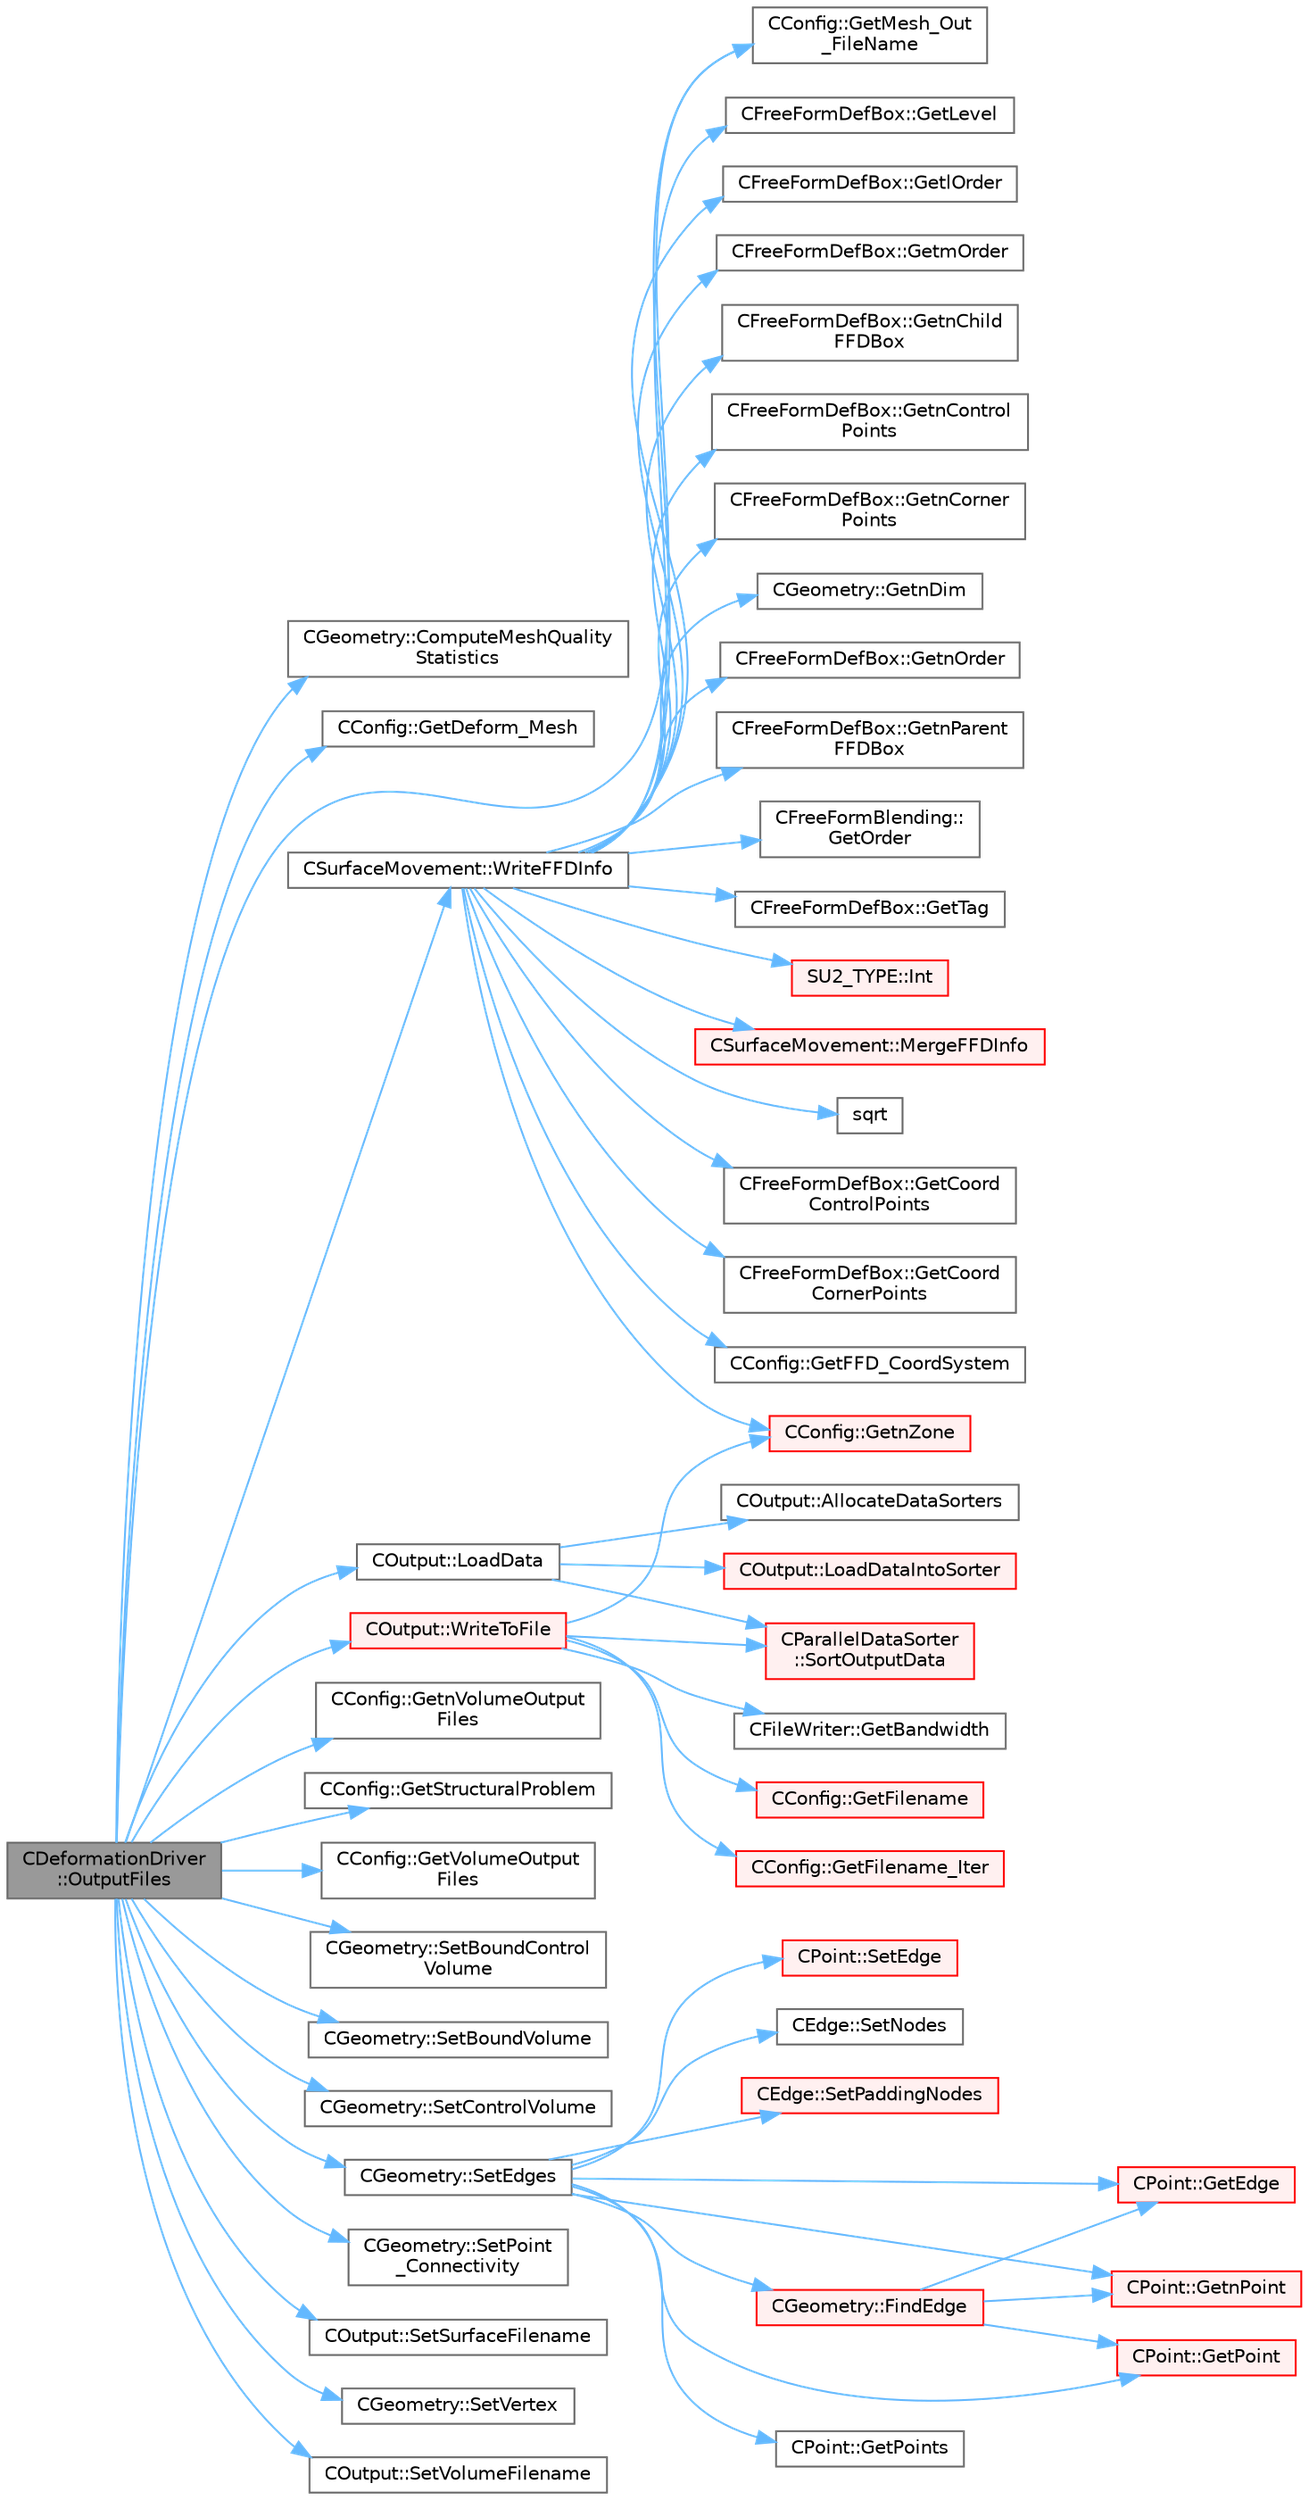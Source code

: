 digraph "CDeformationDriver::OutputFiles"
{
 // LATEX_PDF_SIZE
  bgcolor="transparent";
  edge [fontname=Helvetica,fontsize=10,labelfontname=Helvetica,labelfontsize=10];
  node [fontname=Helvetica,fontsize=10,shape=box,height=0.2,width=0.4];
  rankdir="LR";
  Node1 [id="Node000001",label="CDeformationDriver\l::OutputFiles",height=0.2,width=0.4,color="gray40", fillcolor="grey60", style="filled", fontcolor="black",tooltip="Output the mesh."];
  Node1 -> Node2 [id="edge1_Node000001_Node000002",color="steelblue1",style="solid",tooltip=" "];
  Node2 [id="Node000002",label="CGeometry::ComputeMeshQuality\lStatistics",height=0.2,width=0.4,color="grey40", fillcolor="white", style="filled",URL="$classCGeometry.html#aef86f1eb52f20bca1db0976a46d8c434",tooltip="A virtual member."];
  Node1 -> Node3 [id="edge2_Node000001_Node000003",color="steelblue1",style="solid",tooltip=" "];
  Node3 [id="Node000003",label="CConfig::GetDeform_Mesh",height=0.2,width=0.4,color="grey40", fillcolor="white", style="filled",URL="$classCConfig.html#a74c97dfeaa45d3f37d5696d798dafad9",tooltip="Get information about whether the mesh will be deformed using pseudo linear elasticity."];
  Node1 -> Node4 [id="edge3_Node000001_Node000004",color="steelblue1",style="solid",tooltip=" "];
  Node4 [id="Node000004",label="CConfig::GetMesh_Out\l_FileName",height=0.2,width=0.4,color="grey40", fillcolor="white", style="filled",URL="$classCConfig.html#a9cfd84327ffc96c54e76a193477eeb00",tooltip="Get name of the output grid, this parameter is important for grid adaptation and deformation."];
  Node1 -> Node5 [id="edge4_Node000001_Node000005",color="steelblue1",style="solid",tooltip=" "];
  Node5 [id="Node000005",label="CConfig::GetnVolumeOutput\lFiles",height=0.2,width=0.4,color="grey40", fillcolor="white", style="filled",URL="$classCConfig.html#a2298deab9cdc00a1c09f6e7cf6c8e07c",tooltip="GetnVolumeOutputFiles."];
  Node1 -> Node6 [id="edge5_Node000001_Node000006",color="steelblue1",style="solid",tooltip=" "];
  Node6 [id="Node000006",label="CConfig::GetStructuralProblem",height=0.2,width=0.4,color="grey40", fillcolor="white", style="filled",URL="$classCConfig.html#aa89d8d244474c95cd3137adcbfafb1da",tooltip="Return true if a structural solver is in use."];
  Node1 -> Node7 [id="edge6_Node000001_Node000007",color="steelblue1",style="solid",tooltip=" "];
  Node7 [id="Node000007",label="CConfig::GetVolumeOutput\lFiles",height=0.2,width=0.4,color="grey40", fillcolor="white", style="filled",URL="$classCConfig.html#ae85a16a496604fc404d3fb33d559f65c",tooltip="GetVolumeOutputFiles."];
  Node1 -> Node8 [id="edge7_Node000001_Node000008",color="steelblue1",style="solid",tooltip=" "];
  Node8 [id="Node000008",label="COutput::LoadData",height=0.2,width=0.4,color="grey40", fillcolor="white", style="filled",URL="$classCOutput.html#ac4bf70d669b489fb52c8e63b6d06e4ed",tooltip="Load the data from the solvers into the data sorters and sort it for the linear partitioning."];
  Node8 -> Node9 [id="edge8_Node000008_Node000009",color="steelblue1",style="solid",tooltip=" "];
  Node9 [id="Node000009",label="COutput::AllocateDataSorters",height=0.2,width=0.4,color="grey40", fillcolor="white", style="filled",URL="$classCOutput.html#a576a9991a81b18368a1f8ad09b8c65cf",tooltip="Allocates the data sorters if necessary."];
  Node8 -> Node10 [id="edge9_Node000008_Node000010",color="steelblue1",style="solid",tooltip=" "];
  Node10 [id="Node000010",label="COutput::LoadDataIntoSorter",height=0.2,width=0.4,color="red", fillcolor="#FFF0F0", style="filled",URL="$classCOutput.html#ac54efb9d794c522e1bef6cb4ed0d5b9f",tooltip="Load up the values of the requested volume fields into ::Local_Data array."];
  Node8 -> Node22 [id="edge10_Node000008_Node000022",color="steelblue1",style="solid",tooltip=" "];
  Node22 [id="Node000022",label="CParallelDataSorter\l::SortOutputData",height=0.2,width=0.4,color="red", fillcolor="#FFF0F0", style="filled",URL="$classCParallelDataSorter.html#a44dd56ef2671d15e21eacf3fda758a83",tooltip="Sort the output data for each grid node into a linear partitioning across all processors."];
  Node1 -> Node28 [id="edge11_Node000001_Node000028",color="steelblue1",style="solid",tooltip=" "];
  Node28 [id="Node000028",label="CGeometry::SetBoundControl\lVolume",height=0.2,width=0.4,color="grey40", fillcolor="white", style="filled",URL="$classCGeometry.html#a0b41f8d5d800f92ceb6ade66cc2a158c",tooltip="A virtual member."];
  Node1 -> Node29 [id="edge12_Node000001_Node000029",color="steelblue1",style="solid",tooltip=" "];
  Node29 [id="Node000029",label="CGeometry::SetBoundVolume",height=0.2,width=0.4,color="grey40", fillcolor="white", style="filled",URL="$classCGeometry.html#a421b34d68487bc9164ec5f78cb3a7916",tooltip="Sets the boundary volume."];
  Node1 -> Node30 [id="edge13_Node000001_Node000030",color="steelblue1",style="solid",tooltip=" "];
  Node30 [id="Node000030",label="CGeometry::SetControlVolume",height=0.2,width=0.4,color="grey40", fillcolor="white", style="filled",URL="$classCGeometry.html#ab6583796f03a4cc6c3db6d7874d7b36f",tooltip="Sets control volume."];
  Node1 -> Node31 [id="edge14_Node000001_Node000031",color="steelblue1",style="solid",tooltip=" "];
  Node31 [id="Node000031",label="CGeometry::SetEdges",height=0.2,width=0.4,color="grey40", fillcolor="white", style="filled",URL="$classCGeometry.html#a4aa4b21b72b39291bab049b7b5743811",tooltip="Sets the edges of an elemment."];
  Node31 -> Node32 [id="edge15_Node000031_Node000032",color="steelblue1",style="solid",tooltip=" "];
  Node32 [id="Node000032",label="CGeometry::FindEdge",height=0.2,width=0.4,color="red", fillcolor="#FFF0F0", style="filled",URL="$classCGeometry.html#aab9c8477bc95c8ecc45dacc1ce607a90",tooltip="Get the edge index from using the nodes of the edge."];
  Node32 -> Node33 [id="edge16_Node000032_Node000033",color="steelblue1",style="solid",tooltip=" "];
  Node33 [id="Node000033",label="CPoint::GetEdge",height=0.2,width=0.4,color="red", fillcolor="#FFF0F0", style="filled",URL="$classCPoint.html#a81ff0f12775a22eef9faa4a78810223a",tooltip="Get all the edges that compose the control volume."];
  Node32 -> Node37 [id="edge17_Node000032_Node000037",color="steelblue1",style="solid",tooltip=" "];
  Node37 [id="Node000037",label="CPoint::GetnPoint",height=0.2,width=0.4,color="red", fillcolor="#FFF0F0", style="filled",URL="$classCPoint.html#accb93eb81c4e7e6c2605a7cd0d3c9cba",tooltip="Get the number of points that compose the control volume."];
  Node32 -> Node38 [id="edge18_Node000032_Node000038",color="steelblue1",style="solid",tooltip=" "];
  Node38 [id="Node000038",label="CPoint::GetPoint",height=0.2,width=0.4,color="red", fillcolor="#FFF0F0", style="filled",URL="$classCPoint.html#a7916494f3e23b9fd83e6a808b9d144e8",tooltip="Get all the points that compose the control volume."];
  Node31 -> Node33 [id="edge19_Node000031_Node000033",color="steelblue1",style="solid",tooltip=" "];
  Node31 -> Node37 [id="edge20_Node000031_Node000037",color="steelblue1",style="solid",tooltip=" "];
  Node31 -> Node38 [id="edge21_Node000031_Node000038",color="steelblue1",style="solid",tooltip=" "];
  Node31 -> Node39 [id="edge22_Node000031_Node000039",color="steelblue1",style="solid",tooltip=" "];
  Node39 [id="Node000039",label="CPoint::GetPoints",height=0.2,width=0.4,color="grey40", fillcolor="white", style="filled",URL="$classCPoint.html#a28c574d1577404bc70199351c1c9c358",tooltip="Get the entire point adjacency information in compressed format (CSR)."];
  Node31 -> Node40 [id="edge23_Node000031_Node000040",color="steelblue1",style="solid",tooltip=" "];
  Node40 [id="Node000040",label="CPoint::SetEdge",height=0.2,width=0.4,color="red", fillcolor="#FFF0F0", style="filled",URL="$classCPoint.html#ad032bfa69355a69b0905db4305008c8b",tooltip="Set the edges that compose the control volume."];
  Node31 -> Node41 [id="edge24_Node000031_Node000041",color="steelblue1",style="solid",tooltip=" "];
  Node41 [id="Node000041",label="CEdge::SetNodes",height=0.2,width=0.4,color="grey40", fillcolor="white", style="filled",URL="$classCEdge.html#af61bbea900bce3aedf140c30eb953591",tooltip="Set the node indices of an edge."];
  Node31 -> Node42 [id="edge25_Node000031_Node000042",color="steelblue1",style="solid",tooltip=" "];
  Node42 [id="Node000042",label="CEdge::SetPaddingNodes",height=0.2,width=0.4,color="red", fillcolor="#FFF0F0", style="filled",URL="$classCEdge.html#a9068744be8e7a82ba1106c0b4868e961",tooltip="Sets the tail of \"Nodes\" to repeat one of the last edges."];
  Node1 -> Node44 [id="edge26_Node000001_Node000044",color="steelblue1",style="solid",tooltip=" "];
  Node44 [id="Node000044",label="CGeometry::SetPoint\l_Connectivity",height=0.2,width=0.4,color="grey40", fillcolor="white", style="filled",URL="$classCGeometry.html#a5aba28cabf234d464d47bc3461e3c177",tooltip="Set connectivity between points."];
  Node1 -> Node45 [id="edge27_Node000001_Node000045",color="steelblue1",style="solid",tooltip=" "];
  Node45 [id="Node000045",label="COutput::SetSurfaceFilename",height=0.2,width=0.4,color="grey40", fillcolor="white", style="filled",URL="$classCOutput.html#a1a32b17a5f71410111fe700878d1b898",tooltip="Sets the surface output filename."];
  Node1 -> Node46 [id="edge28_Node000001_Node000046",color="steelblue1",style="solid",tooltip=" "];
  Node46 [id="Node000046",label="CGeometry::SetVertex",height=0.2,width=0.4,color="grey40", fillcolor="white", style="filled",URL="$classCGeometry.html#a7e62defd775fa94c8c72aa7cac905267",tooltip="Sets the vertices."];
  Node1 -> Node47 [id="edge29_Node000001_Node000047",color="steelblue1",style="solid",tooltip=" "];
  Node47 [id="Node000047",label="COutput::SetVolumeFilename",height=0.2,width=0.4,color="grey40", fillcolor="white", style="filled",URL="$classCOutput.html#aff24cd2d07fb142159b0342df5fd25b9",tooltip="Sets the volume output filename."];
  Node1 -> Node48 [id="edge30_Node000001_Node000048",color="steelblue1",style="solid",tooltip=" "];
  Node48 [id="Node000048",label="CSurfaceMovement::WriteFFDInfo",height=0.2,width=0.4,color="grey40", fillcolor="white", style="filled",URL="$classCSurfaceMovement.html#a098d807c43d52c2ae09e589e8da9b30b",tooltip="Write the Free Form information in the SU2 file."];
  Node48 -> Node49 [id="edge31_Node000048_Node000049",color="steelblue1",style="solid",tooltip=" "];
  Node49 [id="Node000049",label="CFreeFormDefBox::GetCoord\lControlPoints",height=0.2,width=0.4,color="grey40", fillcolor="white", style="filled",URL="$classCFreeFormDefBox.html#adb3d7bb2d7712898db89761304c4b74b",tooltip="Get the coordinates of the control point."];
  Node48 -> Node50 [id="edge32_Node000048_Node000050",color="steelblue1",style="solid",tooltip=" "];
  Node50 [id="Node000050",label="CFreeFormDefBox::GetCoord\lCornerPoints",height=0.2,width=0.4,color="grey40", fillcolor="white", style="filled",URL="$classCFreeFormDefBox.html#a0d9cc216d53327e239b7b75173ff3b9a",tooltip="Get the coordinates of the corner points."];
  Node48 -> Node51 [id="edge33_Node000048_Node000051",color="steelblue1",style="solid",tooltip=" "];
  Node51 [id="Node000051",label="CConfig::GetFFD_CoordSystem",height=0.2,width=0.4,color="grey40", fillcolor="white", style="filled",URL="$classCConfig.html#a021684afea5232355bfac7c66291f745",tooltip="Get the coordinate system that we are going to use to define the FFD."];
  Node48 -> Node52 [id="edge34_Node000048_Node000052",color="steelblue1",style="solid",tooltip=" "];
  Node52 [id="Node000052",label="CFreeFormDefBox::GetLevel",height=0.2,width=0.4,color="grey40", fillcolor="white", style="filled",URL="$classCFreeFormDefBox.html#aa66c8a62c3fca2494ef42fe78c9a5c94",tooltip="Get the nested level of the FFDBox."];
  Node48 -> Node53 [id="edge35_Node000048_Node000053",color="steelblue1",style="solid",tooltip=" "];
  Node53 [id="Node000053",label="CFreeFormDefBox::GetlOrder",height=0.2,width=0.4,color="grey40", fillcolor="white", style="filled",URL="$classCFreeFormDefBox.html#a5c25e21e5d9bf423df83c7b55a7b665c",tooltip="Get the order in the l direction of the FFD FFDBox."];
  Node48 -> Node4 [id="edge36_Node000048_Node000004",color="steelblue1",style="solid",tooltip=" "];
  Node48 -> Node54 [id="edge37_Node000048_Node000054",color="steelblue1",style="solid",tooltip=" "];
  Node54 [id="Node000054",label="CFreeFormDefBox::GetmOrder",height=0.2,width=0.4,color="grey40", fillcolor="white", style="filled",URL="$classCFreeFormDefBox.html#aa0d7554ac35b3eb646bcf092cf74ca45",tooltip="Get the order in the m direction of the FFD FFDBox."];
  Node48 -> Node55 [id="edge38_Node000048_Node000055",color="steelblue1",style="solid",tooltip=" "];
  Node55 [id="Node000055",label="CFreeFormDefBox::GetnChild\lFFDBox",height=0.2,width=0.4,color="grey40", fillcolor="white", style="filled",URL="$classCFreeFormDefBox.html#a098c2785bd5ee767acd51e0c98466c07",tooltip="Get number of child FFD boxes."];
  Node48 -> Node56 [id="edge39_Node000048_Node000056",color="steelblue1",style="solid",tooltip=" "];
  Node56 [id="Node000056",label="CFreeFormDefBox::GetnControl\lPoints",height=0.2,width=0.4,color="grey40", fillcolor="white", style="filled",URL="$classCFreeFormDefBox.html#ab5b51505055b991e8eff9c0393a046bc",tooltip="Get the number of control points."];
  Node48 -> Node57 [id="edge40_Node000048_Node000057",color="steelblue1",style="solid",tooltip=" "];
  Node57 [id="Node000057",label="CFreeFormDefBox::GetnCorner\lPoints",height=0.2,width=0.4,color="grey40", fillcolor="white", style="filled",URL="$classCFreeFormDefBox.html#afddd0b9fca856d6751bb10fcc270d05e",tooltip="Get the number of corner points."];
  Node48 -> Node58 [id="edge41_Node000048_Node000058",color="steelblue1",style="solid",tooltip=" "];
  Node58 [id="Node000058",label="CGeometry::GetnDim",height=0.2,width=0.4,color="grey40", fillcolor="white", style="filled",URL="$classCGeometry.html#ace7f7fe876f629f5bd5f92d4805a1a4b",tooltip="Get number of coordinates."];
  Node48 -> Node59 [id="edge42_Node000048_Node000059",color="steelblue1",style="solid",tooltip=" "];
  Node59 [id="Node000059",label="CFreeFormDefBox::GetnOrder",height=0.2,width=0.4,color="grey40", fillcolor="white", style="filled",URL="$classCFreeFormDefBox.html#a93a86fabec8b4358fc2bb5d97c9ae0ad",tooltip="Get the order in the n direction of the FFD FFDBox."];
  Node48 -> Node60 [id="edge43_Node000048_Node000060",color="steelblue1",style="solid",tooltip=" "];
  Node60 [id="Node000060",label="CFreeFormDefBox::GetnParent\lFFDBox",height=0.2,width=0.4,color="grey40", fillcolor="white", style="filled",URL="$classCFreeFormDefBox.html#a2a94645eea1e4a650597c327d402d6ed",tooltip="Get number of parent FFD boxes."];
  Node48 -> Node61 [id="edge44_Node000048_Node000061",color="steelblue1",style="solid",tooltip=" "];
  Node61 [id="Node000061",label="CConfig::GetnZone",height=0.2,width=0.4,color="red", fillcolor="#FFF0F0", style="filled",URL="$classCConfig.html#a39ff50a0f3deda9134f1c44b4d5053b7",tooltip="Gets the number of zones in the mesh file."];
  Node48 -> Node62 [id="edge45_Node000048_Node000062",color="steelblue1",style="solid",tooltip=" "];
  Node62 [id="Node000062",label="CFreeFormBlending::\lGetOrder",height=0.2,width=0.4,color="grey40", fillcolor="white", style="filled",URL="$classCFreeFormBlending.html#a187184bf4ee6ea1c02e940914770efb4",tooltip="Returns the current order of the function."];
  Node48 -> Node63 [id="edge46_Node000048_Node000063",color="steelblue1",style="solid",tooltip=" "];
  Node63 [id="Node000063",label="CFreeFormDefBox::GetTag",height=0.2,width=0.4,color="grey40", fillcolor="white", style="filled",URL="$classCFreeFormDefBox.html#a7d9080bb108f0ac61c53b24f031f1f86",tooltip="Get the tag that identify a FFDBox."];
  Node48 -> Node64 [id="edge47_Node000048_Node000064",color="steelblue1",style="solid",tooltip=" "];
  Node64 [id="Node000064",label="SU2_TYPE::Int",height=0.2,width=0.4,color="red", fillcolor="#FFF0F0", style="filled",URL="$namespaceSU2__TYPE.html#a6b48817766d8a6486caa2807a52f6bae",tooltip="Casts the primitive value to int (uses GetValue, already implemented for each type)."];
  Node48 -> Node66 [id="edge48_Node000048_Node000066",color="steelblue1",style="solid",tooltip=" "];
  Node66 [id="Node000066",label="CSurfaceMovement::MergeFFDInfo",height=0.2,width=0.4,color="red", fillcolor="#FFF0F0", style="filled",URL="$classCSurfaceMovement.html#ab4632911c4d3163ac2e8fb6dc0c68f3f",tooltip="Merge the Free Form information in the SU2 file."];
  Node48 -> Node75 [id="edge49_Node000048_Node000075",color="steelblue1",style="solid",tooltip=" "];
  Node75 [id="Node000075",label="sqrt",height=0.2,width=0.4,color="grey40", fillcolor="white", style="filled",URL="$group__SIMD.html#ga54a1925ab40fb4249ea255072520de35",tooltip=" "];
  Node1 -> Node76 [id="edge50_Node000001_Node000076",color="steelblue1",style="solid",tooltip=" "];
  Node76 [id="Node000076",label="COutput::WriteToFile",height=0.2,width=0.4,color="red", fillcolor="#FFF0F0", style="filled",URL="$classCOutput.html#a153a24cacc90f827f1e8751815764a4c",tooltip="Allocates the appropriate file writer based on the chosen format and writes sorted data to file."];
  Node76 -> Node77 [id="edge51_Node000076_Node000077",color="steelblue1",style="solid",tooltip=" "];
  Node77 [id="Node000077",label="CFileWriter::GetBandwidth",height=0.2,width=0.4,color="grey40", fillcolor="white", style="filled",URL="$classCFileWriter.html#a52e95fd22f6b2a8308d61f45baf63f14",tooltip="Get the bandwith used for the last writing."];
  Node76 -> Node78 [id="edge52_Node000076_Node000078",color="steelblue1",style="solid",tooltip=" "];
  Node78 [id="Node000078",label="CConfig::GetFilename",height=0.2,width=0.4,color="red", fillcolor="#FFF0F0", style="filled",URL="$classCConfig.html#af7c4169d5b73657a9a3ea94b54931f91",tooltip="Add any numbers necessary to the filename (iteration number, zone ID ...)"];
  Node76 -> Node86 [id="edge53_Node000076_Node000086",color="steelblue1",style="solid",tooltip=" "];
  Node86 [id="Node000086",label="CConfig::GetFilename_Iter",height=0.2,width=0.4,color="red", fillcolor="#FFF0F0", style="filled",URL="$classCConfig.html#af654704b35b4044878f3f51c00646978",tooltip="Add steady iteration number to the filename (does not overwrite previous files)"];
  Node76 -> Node61 [id="edge54_Node000076_Node000061",color="steelblue1",style="solid",tooltip=" "];
  Node76 -> Node22 [id="edge55_Node000076_Node000022",color="steelblue1",style="solid",tooltip=" "];
}
